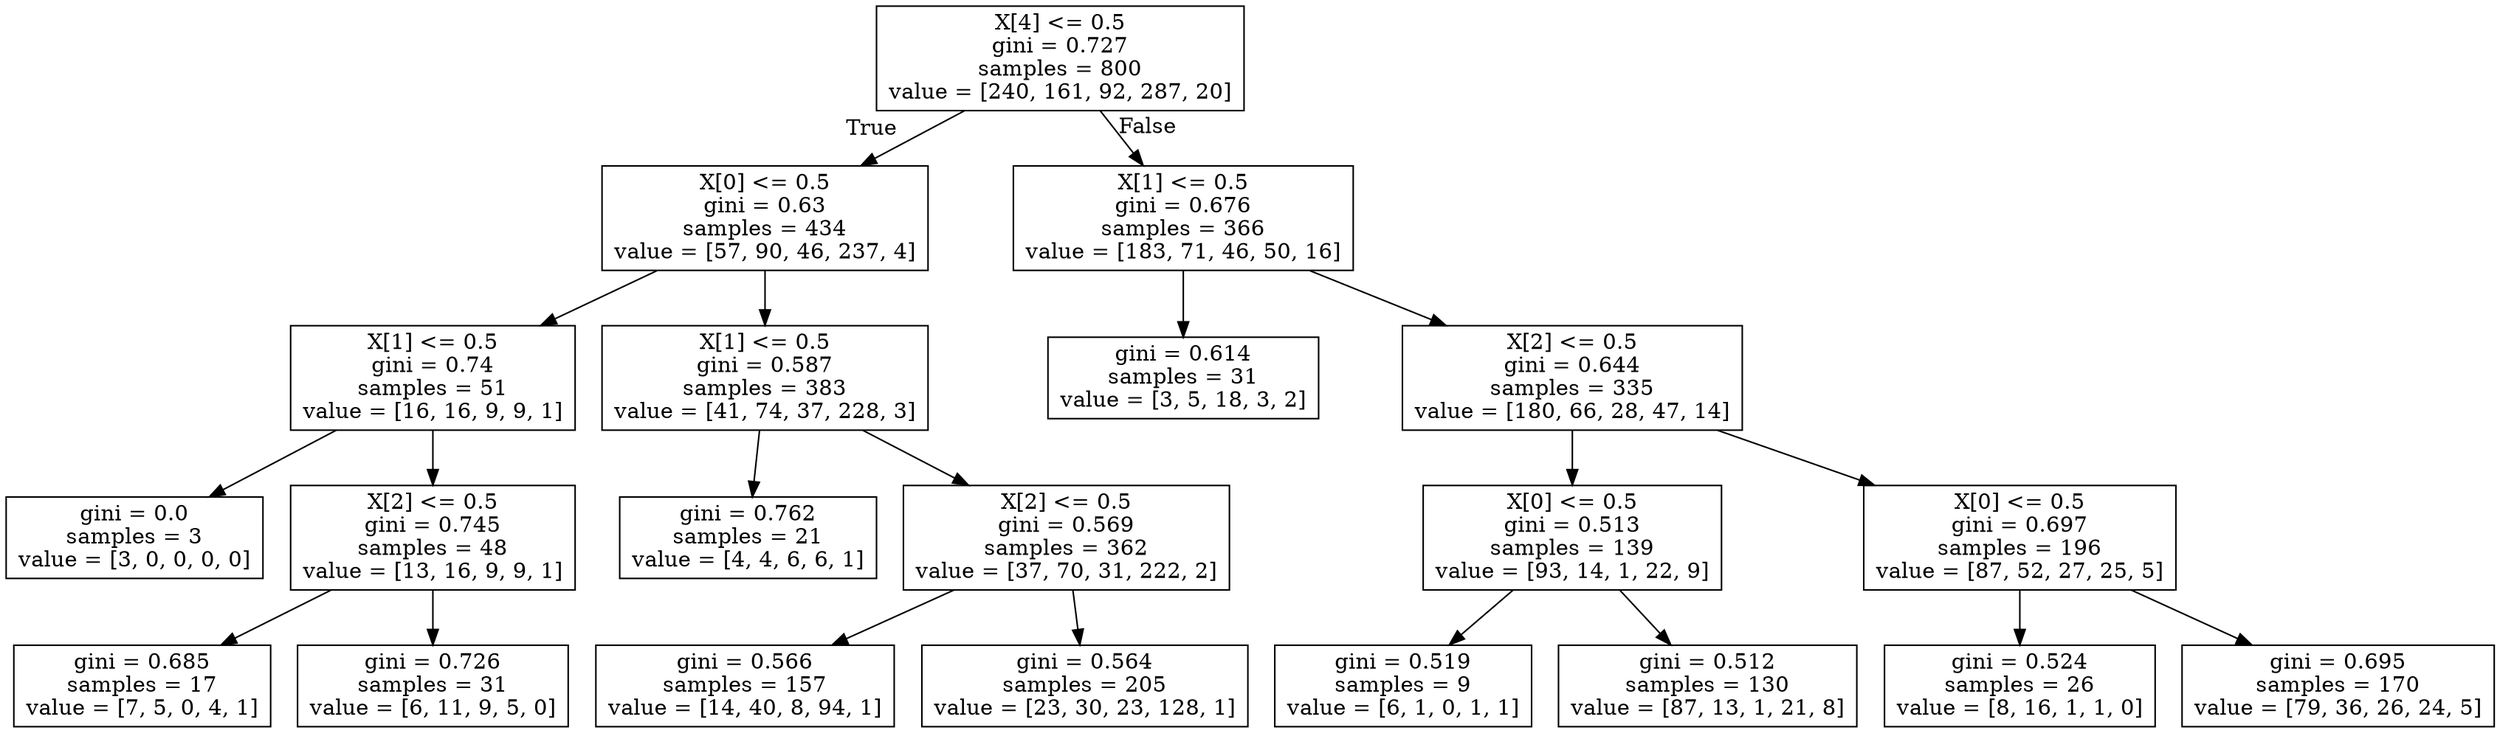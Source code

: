 digraph Tree {
node [shape=box] ;
0 [label="X[4] <= 0.5\ngini = 0.727\nsamples = 800\nvalue = [240, 161, 92, 287, 20]"] ;
1 [label="X[0] <= 0.5\ngini = 0.63\nsamples = 434\nvalue = [57, 90, 46, 237, 4]"] ;
0 -> 1 [labeldistance=2.5, labelangle=45, headlabel="True"] ;
2 [label="X[1] <= 0.5\ngini = 0.74\nsamples = 51\nvalue = [16, 16, 9, 9, 1]"] ;
1 -> 2 ;
3 [label="gini = 0.0\nsamples = 3\nvalue = [3, 0, 0, 0, 0]"] ;
2 -> 3 ;
4 [label="X[2] <= 0.5\ngini = 0.745\nsamples = 48\nvalue = [13, 16, 9, 9, 1]"] ;
2 -> 4 ;
5 [label="gini = 0.685\nsamples = 17\nvalue = [7, 5, 0, 4, 1]"] ;
4 -> 5 ;
6 [label="gini = 0.726\nsamples = 31\nvalue = [6, 11, 9, 5, 0]"] ;
4 -> 6 ;
7 [label="X[1] <= 0.5\ngini = 0.587\nsamples = 383\nvalue = [41, 74, 37, 228, 3]"] ;
1 -> 7 ;
8 [label="gini = 0.762\nsamples = 21\nvalue = [4, 4, 6, 6, 1]"] ;
7 -> 8 ;
9 [label="X[2] <= 0.5\ngini = 0.569\nsamples = 362\nvalue = [37, 70, 31, 222, 2]"] ;
7 -> 9 ;
10 [label="gini = 0.566\nsamples = 157\nvalue = [14, 40, 8, 94, 1]"] ;
9 -> 10 ;
11 [label="gini = 0.564\nsamples = 205\nvalue = [23, 30, 23, 128, 1]"] ;
9 -> 11 ;
12 [label="X[1] <= 0.5\ngini = 0.676\nsamples = 366\nvalue = [183, 71, 46, 50, 16]"] ;
0 -> 12 [labeldistance=2.5, labelangle=-45, headlabel="False"] ;
13 [label="gini = 0.614\nsamples = 31\nvalue = [3, 5, 18, 3, 2]"] ;
12 -> 13 ;
14 [label="X[2] <= 0.5\ngini = 0.644\nsamples = 335\nvalue = [180, 66, 28, 47, 14]"] ;
12 -> 14 ;
15 [label="X[0] <= 0.5\ngini = 0.513\nsamples = 139\nvalue = [93, 14, 1, 22, 9]"] ;
14 -> 15 ;
16 [label="gini = 0.519\nsamples = 9\nvalue = [6, 1, 0, 1, 1]"] ;
15 -> 16 ;
17 [label="gini = 0.512\nsamples = 130\nvalue = [87, 13, 1, 21, 8]"] ;
15 -> 17 ;
18 [label="X[0] <= 0.5\ngini = 0.697\nsamples = 196\nvalue = [87, 52, 27, 25, 5]"] ;
14 -> 18 ;
19 [label="gini = 0.524\nsamples = 26\nvalue = [8, 16, 1, 1, 0]"] ;
18 -> 19 ;
20 [label="gini = 0.695\nsamples = 170\nvalue = [79, 36, 26, 24, 5]"] ;
18 -> 20 ;
}